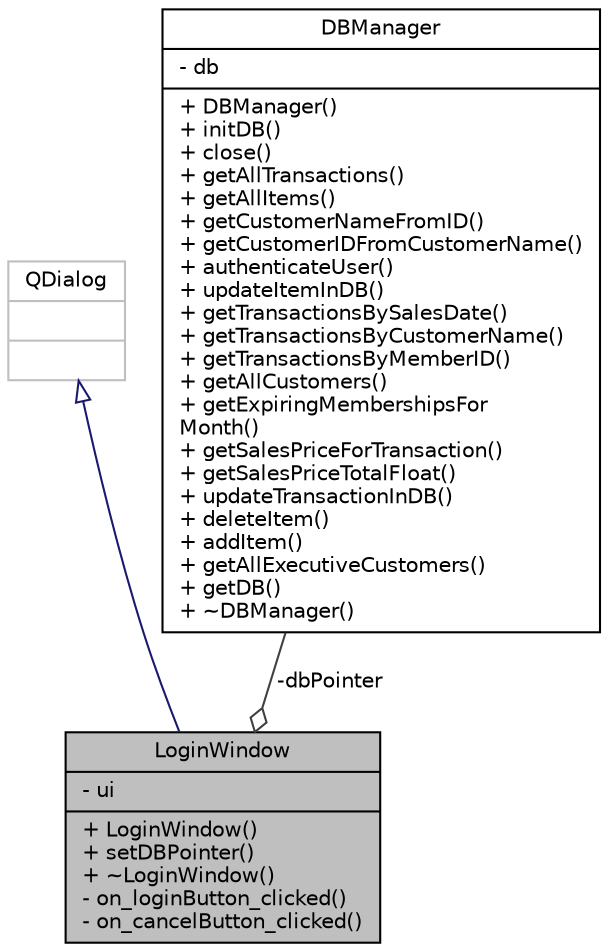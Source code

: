 digraph "LoginWindow"
{
 // INTERACTIVE_SVG=YES
  bgcolor="transparent";
  edge [fontname="Helvetica",fontsize="10",labelfontname="Helvetica",labelfontsize="10"];
  node [fontname="Helvetica",fontsize="10",shape=record];
  Node2 [label="{LoginWindow\n|- ui\l|+ LoginWindow()\l+ setDBPointer()\l+ ~LoginWindow()\l- on_loginButton_clicked()\l- on_cancelButton_clicked()\l}",height=0.2,width=0.4,color="black", fillcolor="grey75", style="filled", fontcolor="black"];
  Node3 -> Node2 [dir="back",color="midnightblue",fontsize="10",style="solid",arrowtail="onormal",fontname="Helvetica"];
  Node3 [label="{QDialog\n||}",height=0.2,width=0.4,color="grey75"];
  Node4 -> Node2 [color="grey25",fontsize="10",style="solid",label=" -dbPointer" ,arrowhead="odiamond",fontname="Helvetica"];
  Node4 [label="{DBManager\n|- db\l|+ DBManager()\l+ initDB()\l+ close()\l+ getAllTransactions()\l+ getAllItems()\l+ getCustomerNameFromID()\l+ getCustomerIDFromCustomerName()\l+ authenticateUser()\l+ updateItemInDB()\l+ getTransactionsBySalesDate()\l+ getTransactionsByCustomerName()\l+ getTransactionsByMemberID()\l+ getAllCustomers()\l+ getExpiringMembershipsFor\lMonth()\l+ getSalesPriceForTransaction()\l+ getSalesPriceTotalFloat()\l+ updateTransactionInDB()\l+ deleteItem()\l+ addItem()\l+ getAllExecutiveCustomers()\l+ getDB()\l+ ~DBManager()\l}",height=0.2,width=0.4,color="black",URL="$class_d_b_manager.html"];
}
